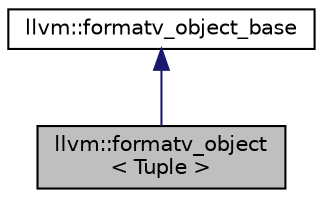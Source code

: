 digraph "llvm::formatv_object&lt; Tuple &gt;"
{
 // LATEX_PDF_SIZE
  bgcolor="transparent";
  edge [fontname="Helvetica",fontsize="10",labelfontname="Helvetica",labelfontsize="10"];
  node [fontname="Helvetica",fontsize="10",shape=record];
  Node1 [label="llvm::formatv_object\l\< Tuple \>",height=0.2,width=0.4,color="black", fillcolor="grey75", style="filled", fontcolor="black",tooltip=" "];
  Node2 -> Node1 [dir="back",color="midnightblue",fontsize="10",style="solid",fontname="Helvetica"];
  Node2 [label="llvm::formatv_object_base",height=0.2,width=0.4,color="black",URL="$classllvm_1_1formatv__object__base.html",tooltip=" "];
}
